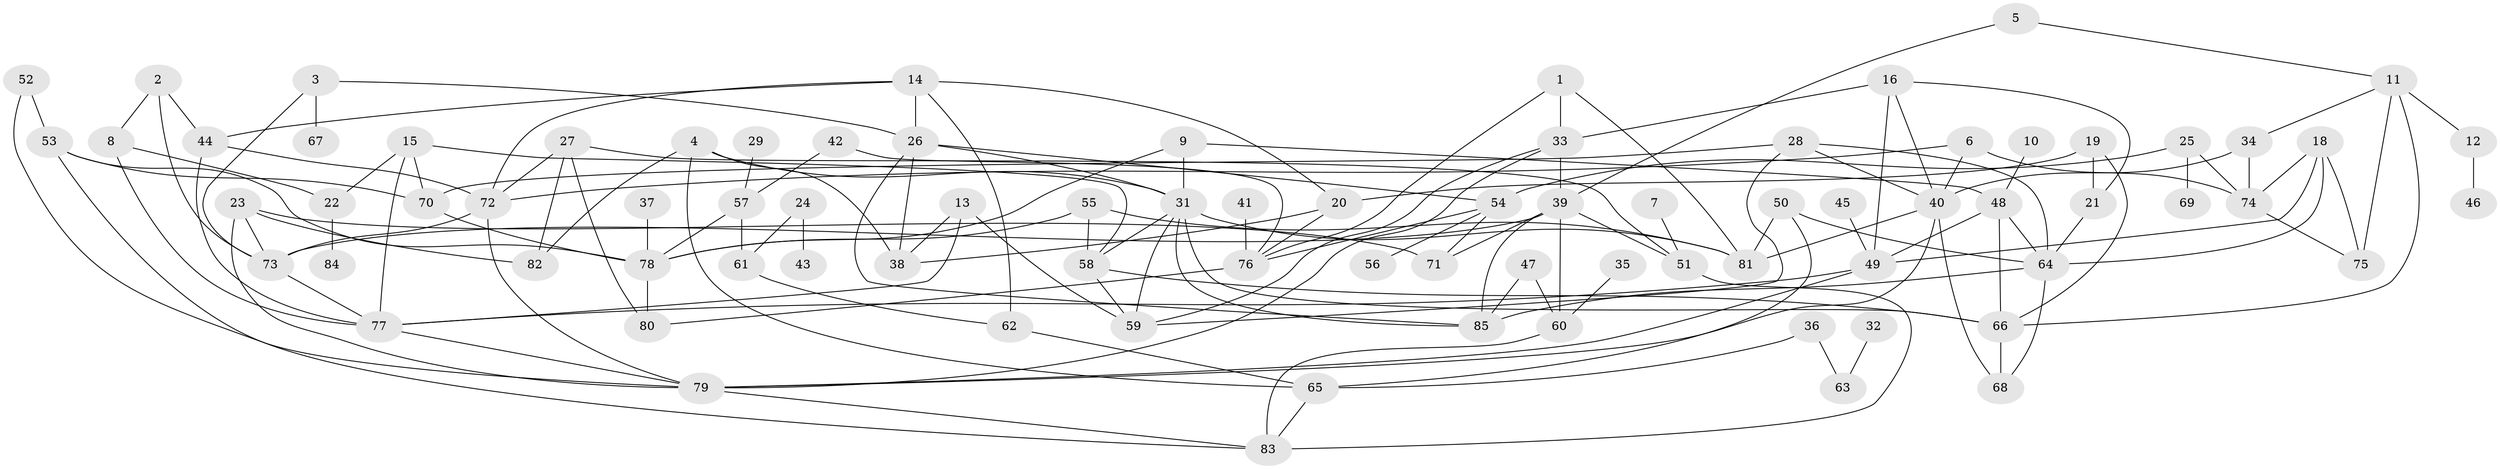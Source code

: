 // original degree distribution, {4: 0.175, 3: 0.25, 5: 0.11666666666666667, 2: 0.2, 1: 0.15, 0: 0.016666666666666666, 6: 0.058333333333333334, 7: 0.03333333333333333}
// Generated by graph-tools (version 1.1) at 2025/35/03/04/25 23:35:43]
// undirected, 83 vertices, 150 edges
graph export_dot {
  node [color=gray90,style=filled];
  1;
  2;
  3;
  4;
  5;
  6;
  7;
  8;
  9;
  10;
  11;
  12;
  13;
  14;
  15;
  16;
  18;
  19;
  20;
  21;
  22;
  23;
  24;
  25;
  26;
  27;
  28;
  29;
  31;
  32;
  33;
  34;
  35;
  36;
  37;
  38;
  39;
  40;
  41;
  42;
  43;
  44;
  45;
  46;
  47;
  48;
  49;
  50;
  51;
  52;
  53;
  54;
  55;
  56;
  57;
  58;
  59;
  60;
  61;
  62;
  63;
  64;
  65;
  66;
  67;
  68;
  69;
  70;
  71;
  72;
  73;
  74;
  75;
  76;
  77;
  78;
  79;
  80;
  81;
  82;
  83;
  84;
  85;
  1 -- 33 [weight=1.0];
  1 -- 76 [weight=1.0];
  1 -- 81 [weight=1.0];
  2 -- 8 [weight=1.0];
  2 -- 44 [weight=1.0];
  2 -- 73 [weight=1.0];
  3 -- 26 [weight=1.0];
  3 -- 67 [weight=1.0];
  3 -- 73 [weight=1.0];
  4 -- 31 [weight=1.0];
  4 -- 38 [weight=1.0];
  4 -- 65 [weight=1.0];
  4 -- 82 [weight=1.0];
  5 -- 11 [weight=1.0];
  5 -- 39 [weight=1.0];
  6 -- 40 [weight=1.0];
  6 -- 72 [weight=1.0];
  6 -- 74 [weight=1.0];
  7 -- 51 [weight=1.0];
  8 -- 22 [weight=1.0];
  8 -- 77 [weight=1.0];
  9 -- 31 [weight=1.0];
  9 -- 48 [weight=1.0];
  9 -- 78 [weight=1.0];
  10 -- 48 [weight=1.0];
  11 -- 12 [weight=1.0];
  11 -- 34 [weight=1.0];
  11 -- 66 [weight=1.0];
  11 -- 75 [weight=1.0];
  12 -- 46 [weight=1.0];
  13 -- 38 [weight=1.0];
  13 -- 59 [weight=1.0];
  13 -- 77 [weight=1.0];
  14 -- 20 [weight=1.0];
  14 -- 26 [weight=1.0];
  14 -- 44 [weight=1.0];
  14 -- 62 [weight=1.0];
  14 -- 72 [weight=1.0];
  15 -- 22 [weight=1.0];
  15 -- 58 [weight=1.0];
  15 -- 70 [weight=1.0];
  15 -- 77 [weight=1.0];
  16 -- 21 [weight=1.0];
  16 -- 33 [weight=2.0];
  16 -- 40 [weight=1.0];
  16 -- 49 [weight=1.0];
  18 -- 49 [weight=1.0];
  18 -- 64 [weight=1.0];
  18 -- 74 [weight=1.0];
  18 -- 75 [weight=1.0];
  19 -- 20 [weight=1.0];
  19 -- 21 [weight=1.0];
  19 -- 66 [weight=1.0];
  20 -- 38 [weight=1.0];
  20 -- 76 [weight=1.0];
  21 -- 64 [weight=1.0];
  22 -- 84 [weight=1.0];
  23 -- 71 [weight=1.0];
  23 -- 73 [weight=1.0];
  23 -- 79 [weight=1.0];
  23 -- 82 [weight=1.0];
  24 -- 43 [weight=1.0];
  24 -- 61 [weight=1.0];
  25 -- 54 [weight=1.0];
  25 -- 69 [weight=1.0];
  25 -- 74 [weight=1.0];
  26 -- 31 [weight=1.0];
  26 -- 38 [weight=1.0];
  26 -- 54 [weight=1.0];
  26 -- 85 [weight=1.0];
  27 -- 51 [weight=1.0];
  27 -- 72 [weight=1.0];
  27 -- 80 [weight=1.0];
  27 -- 82 [weight=1.0];
  28 -- 40 [weight=1.0];
  28 -- 59 [weight=1.0];
  28 -- 64 [weight=1.0];
  28 -- 70 [weight=1.0];
  29 -- 57 [weight=1.0];
  31 -- 58 [weight=1.0];
  31 -- 59 [weight=1.0];
  31 -- 66 [weight=1.0];
  31 -- 81 [weight=1.0];
  31 -- 85 [weight=1.0];
  32 -- 63 [weight=1.0];
  33 -- 39 [weight=1.0];
  33 -- 59 [weight=1.0];
  33 -- 79 [weight=1.0];
  34 -- 40 [weight=1.0];
  34 -- 74 [weight=1.0];
  35 -- 60 [weight=1.0];
  36 -- 63 [weight=1.0];
  36 -- 65 [weight=1.0];
  37 -- 78 [weight=1.0];
  39 -- 51 [weight=1.0];
  39 -- 60 [weight=1.0];
  39 -- 71 [weight=1.0];
  39 -- 73 [weight=1.0];
  39 -- 85 [weight=1.0];
  40 -- 68 [weight=1.0];
  40 -- 79 [weight=1.0];
  40 -- 81 [weight=1.0];
  41 -- 76 [weight=1.0];
  42 -- 57 [weight=1.0];
  42 -- 76 [weight=1.0];
  44 -- 72 [weight=1.0];
  44 -- 77 [weight=1.0];
  45 -- 49 [weight=1.0];
  47 -- 60 [weight=1.0];
  47 -- 85 [weight=1.0];
  48 -- 49 [weight=1.0];
  48 -- 64 [weight=1.0];
  48 -- 66 [weight=1.0];
  49 -- 77 [weight=2.0];
  49 -- 79 [weight=1.0];
  50 -- 64 [weight=1.0];
  50 -- 65 [weight=1.0];
  50 -- 81 [weight=1.0];
  51 -- 83 [weight=1.0];
  52 -- 53 [weight=1.0];
  52 -- 79 [weight=1.0];
  53 -- 70 [weight=2.0];
  53 -- 78 [weight=1.0];
  53 -- 83 [weight=1.0];
  54 -- 56 [weight=1.0];
  54 -- 71 [weight=1.0];
  54 -- 76 [weight=2.0];
  55 -- 58 [weight=1.0];
  55 -- 78 [weight=1.0];
  55 -- 81 [weight=1.0];
  57 -- 61 [weight=1.0];
  57 -- 78 [weight=1.0];
  58 -- 59 [weight=1.0];
  58 -- 66 [weight=1.0];
  60 -- 83 [weight=1.0];
  61 -- 62 [weight=1.0];
  62 -- 65 [weight=1.0];
  64 -- 68 [weight=1.0];
  64 -- 85 [weight=1.0];
  65 -- 83 [weight=1.0];
  66 -- 68 [weight=1.0];
  70 -- 78 [weight=1.0];
  72 -- 73 [weight=1.0];
  72 -- 79 [weight=1.0];
  73 -- 77 [weight=2.0];
  74 -- 75 [weight=1.0];
  76 -- 80 [weight=1.0];
  77 -- 79 [weight=1.0];
  78 -- 80 [weight=1.0];
  79 -- 83 [weight=1.0];
}
